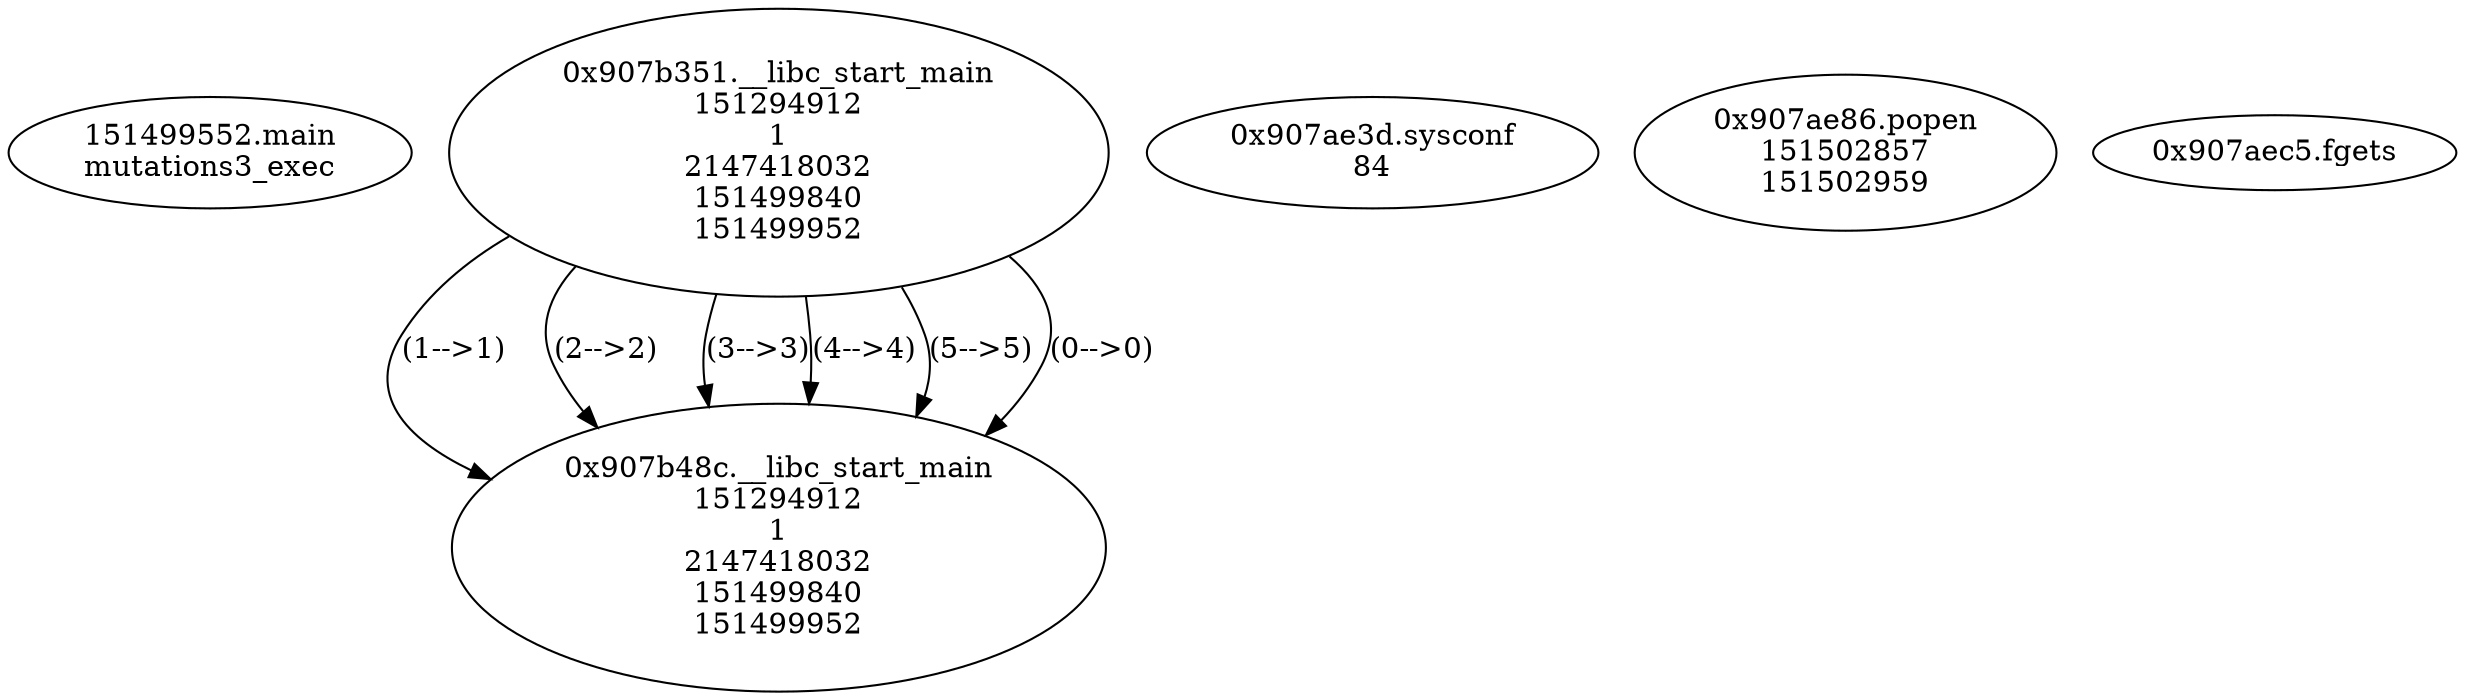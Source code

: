 // Global SCDG with merge call
digraph {
	0 [label="151499552.main
mutations3_exec"]
	1 [label="0x907b351.__libc_start_main
151294912
1
2147418032
151499840
151499952"]
	2 [label="0x907b48c.__libc_start_main
151294912
1
2147418032
151499840
151499952"]
	1 -> 2 [label="(1-->1)"]
	1 -> 2 [label="(2-->2)"]
	1 -> 2 [label="(3-->3)"]
	1 -> 2 [label="(4-->4)"]
	1 -> 2 [label="(5-->5)"]
	1 -> 2 [label="(0-->0)"]
	3 [label="0x907ae3d.sysconf
84"]
	4 [label="0x907ae86.popen
151502857
151502959"]
	5 [label="0x907aec5.fgets
"]
}
